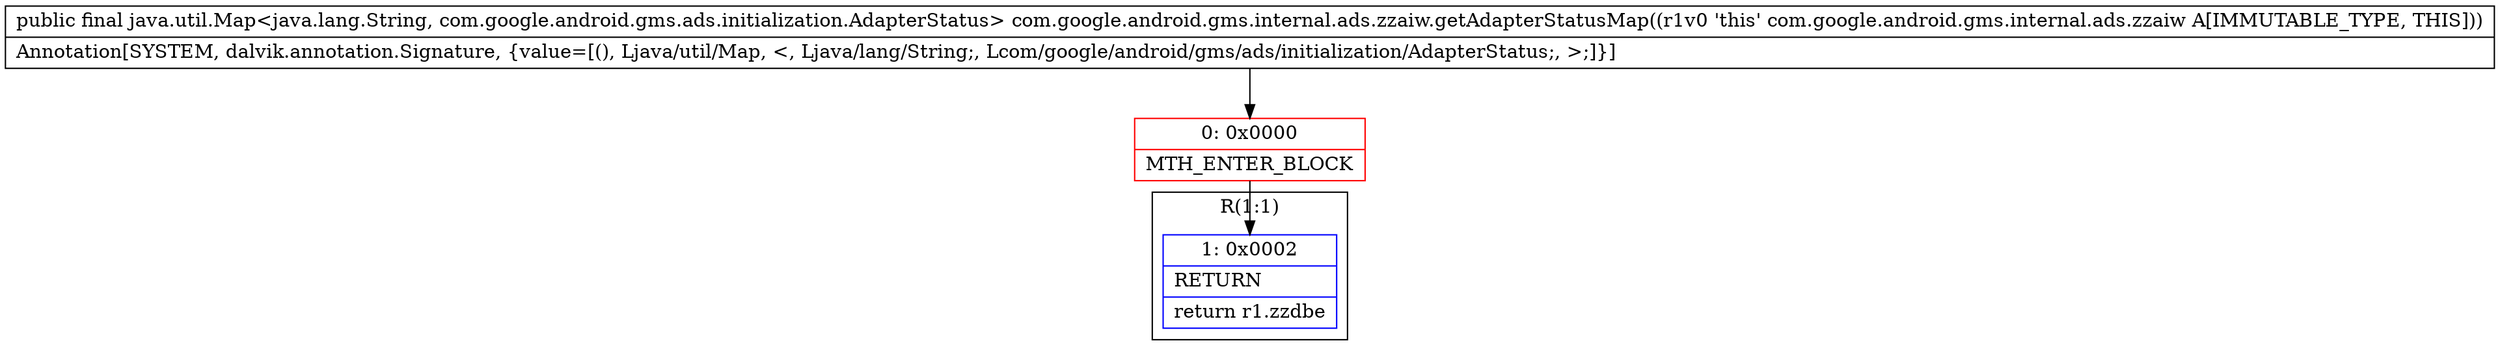 digraph "CFG forcom.google.android.gms.internal.ads.zzaiw.getAdapterStatusMap()Ljava\/util\/Map;" {
subgraph cluster_Region_2081113853 {
label = "R(1:1)";
node [shape=record,color=blue];
Node_1 [shape=record,label="{1\:\ 0x0002|RETURN\l|return r1.zzdbe\l}"];
}
Node_0 [shape=record,color=red,label="{0\:\ 0x0000|MTH_ENTER_BLOCK\l}"];
MethodNode[shape=record,label="{public final java.util.Map\<java.lang.String, com.google.android.gms.ads.initialization.AdapterStatus\> com.google.android.gms.internal.ads.zzaiw.getAdapterStatusMap((r1v0 'this' com.google.android.gms.internal.ads.zzaiw A[IMMUTABLE_TYPE, THIS]))  | Annotation[SYSTEM, dalvik.annotation.Signature, \{value=[(), Ljava\/util\/Map, \<, Ljava\/lang\/String;, Lcom\/google\/android\/gms\/ads\/initialization\/AdapterStatus;, \>;]\}]\l}"];
MethodNode -> Node_0;
Node_0 -> Node_1;
}

